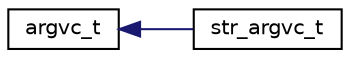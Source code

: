 digraph "Graphical Class Hierarchy"
{
  edge [fontname="Helvetica",fontsize="10",labelfontname="Helvetica",labelfontsize="10"];
  node [fontname="Helvetica",fontsize="10",shape=record];
  rankdir="LR";
  Node1 [label="argvc_t",height=0.2,width=0.4,color="black", fillcolor="white", style="filled",URL="$classargvc__t.html"];
  Node1 -> Node2 [dir="back",color="midnightblue",fontsize="10",style="solid",fontname="Helvetica"];
  Node2 [label="str_argvc_t",height=0.2,width=0.4,color="black", fillcolor="white", style="filled",URL="$structstr__argvc__t.html"];
}
